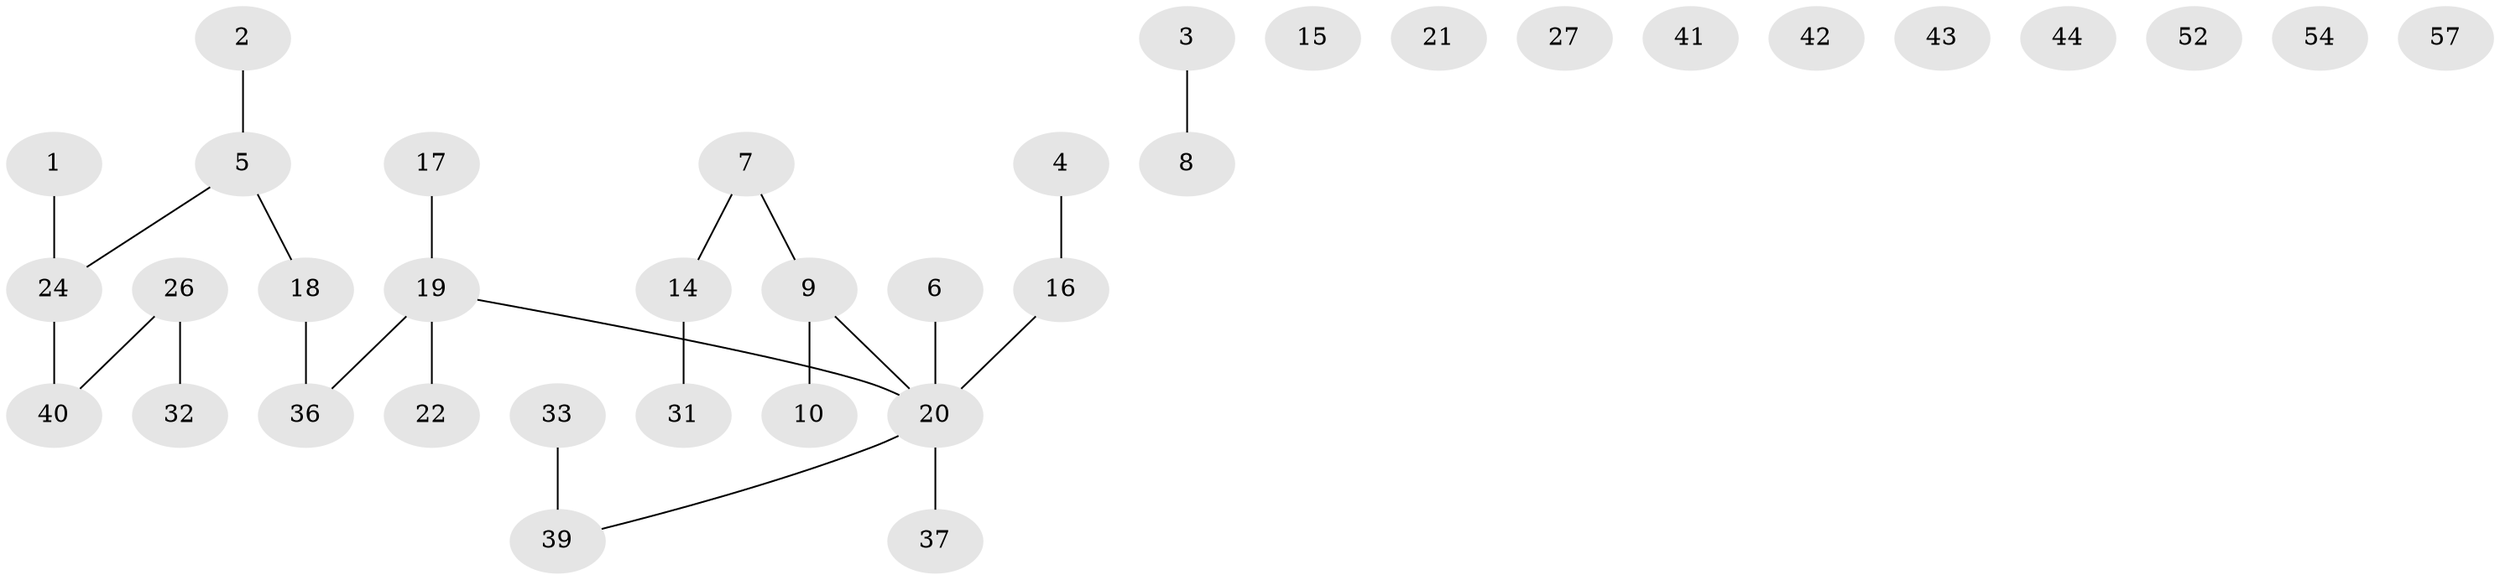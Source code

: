 // original degree distribution, {1: 0.29508196721311475, 2: 0.4098360655737705, 0: 0.14754098360655737, 4: 0.08196721311475409, 3: 0.06557377049180328}
// Generated by graph-tools (version 1.1) at 2025/16/03/04/25 18:16:41]
// undirected, 36 vertices, 24 edges
graph export_dot {
graph [start="1"]
  node [color=gray90,style=filled];
  1 [super="+11"];
  2 [super="+25+38"];
  3 [super="+13"];
  4 [super="+61"];
  5 [super="+12"];
  6 [super="+56+59"];
  7 [super="+23"];
  8;
  9 [super="+35"];
  10 [super="+47"];
  14 [super="+30"];
  15;
  16;
  17;
  18;
  19;
  20 [super="+34"];
  21 [super="+45"];
  22 [super="+29"];
  24 [super="+28"];
  26;
  27;
  31;
  32;
  33;
  36 [super="+46"];
  37;
  39 [super="+58+49"];
  40 [super="+60"];
  41;
  42;
  43;
  44;
  52;
  54;
  57;
  1 -- 24;
  2 -- 5;
  3 -- 8;
  4 -- 16;
  5 -- 24;
  5 -- 18;
  6 -- 20;
  7 -- 9;
  7 -- 14;
  9 -- 10;
  9 -- 20;
  14 -- 31;
  16 -- 20;
  17 -- 19;
  18 -- 36;
  19 -- 20;
  19 -- 36;
  19 -- 22;
  20 -- 37;
  20 -- 39;
  24 -- 40;
  26 -- 32;
  26 -- 40;
  33 -- 39 [weight=2];
}

